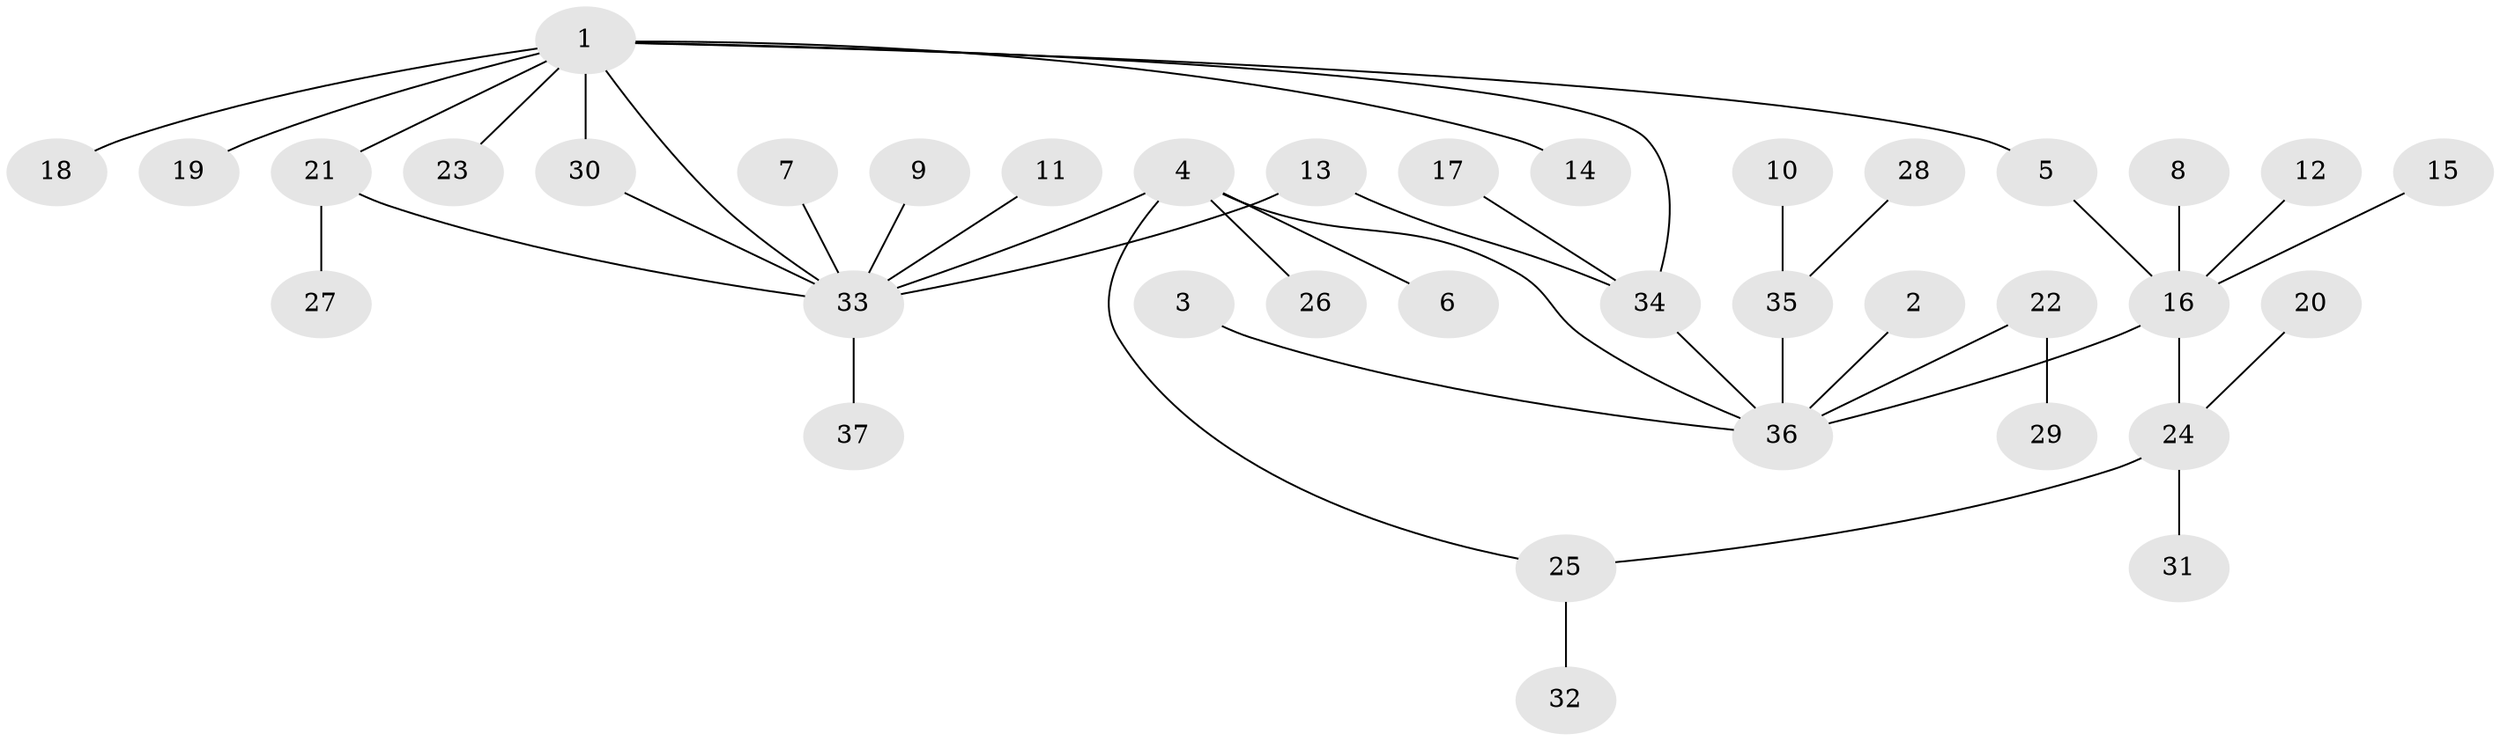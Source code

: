 // original degree distribution, {9: 0.028169014084507043, 3: 0.08450704225352113, 6: 0.014084507042253521, 5: 0.04225352112676056, 1: 0.6056338028169014, 2: 0.15492957746478872, 8: 0.014084507042253521, 10: 0.014084507042253521, 4: 0.04225352112676056}
// Generated by graph-tools (version 1.1) at 2025/26/03/09/25 03:26:06]
// undirected, 37 vertices, 42 edges
graph export_dot {
graph [start="1"]
  node [color=gray90,style=filled];
  1;
  2;
  3;
  4;
  5;
  6;
  7;
  8;
  9;
  10;
  11;
  12;
  13;
  14;
  15;
  16;
  17;
  18;
  19;
  20;
  21;
  22;
  23;
  24;
  25;
  26;
  27;
  28;
  29;
  30;
  31;
  32;
  33;
  34;
  35;
  36;
  37;
  1 -- 5 [weight=1.0];
  1 -- 14 [weight=1.0];
  1 -- 18 [weight=1.0];
  1 -- 19 [weight=1.0];
  1 -- 21 [weight=1.0];
  1 -- 23 [weight=1.0];
  1 -- 30 [weight=1.0];
  1 -- 33 [weight=1.0];
  1 -- 34 [weight=1.0];
  2 -- 36 [weight=1.0];
  3 -- 36 [weight=1.0];
  4 -- 6 [weight=1.0];
  4 -- 25 [weight=1.0];
  4 -- 26 [weight=1.0];
  4 -- 33 [weight=1.0];
  4 -- 36 [weight=1.0];
  5 -- 16 [weight=1.0];
  7 -- 33 [weight=1.0];
  8 -- 16 [weight=1.0];
  9 -- 33 [weight=1.0];
  10 -- 35 [weight=1.0];
  11 -- 33 [weight=1.0];
  12 -- 16 [weight=1.0];
  13 -- 33 [weight=1.0];
  13 -- 34 [weight=1.0];
  15 -- 16 [weight=1.0];
  16 -- 24 [weight=1.0];
  16 -- 36 [weight=1.0];
  17 -- 34 [weight=1.0];
  20 -- 24 [weight=1.0];
  21 -- 27 [weight=1.0];
  21 -- 33 [weight=1.0];
  22 -- 29 [weight=1.0];
  22 -- 36 [weight=1.0];
  24 -- 25 [weight=1.0];
  24 -- 31 [weight=1.0];
  25 -- 32 [weight=1.0];
  28 -- 35 [weight=1.0];
  30 -- 33 [weight=1.0];
  33 -- 37 [weight=1.0];
  34 -- 36 [weight=1.0];
  35 -- 36 [weight=1.0];
}
